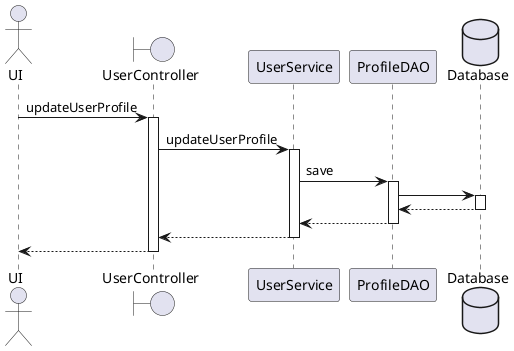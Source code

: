 @startuml

autoactivate on

actor UI
boundary UserController
participant UserService
participant ProfileDAO
database Database

UI -> UserController : updateUserProfile
UserController -> UserService : updateUserProfile
UserService -> ProfileDAO : save
ProfileDAO -> Database
return
return
return
return

@enduml